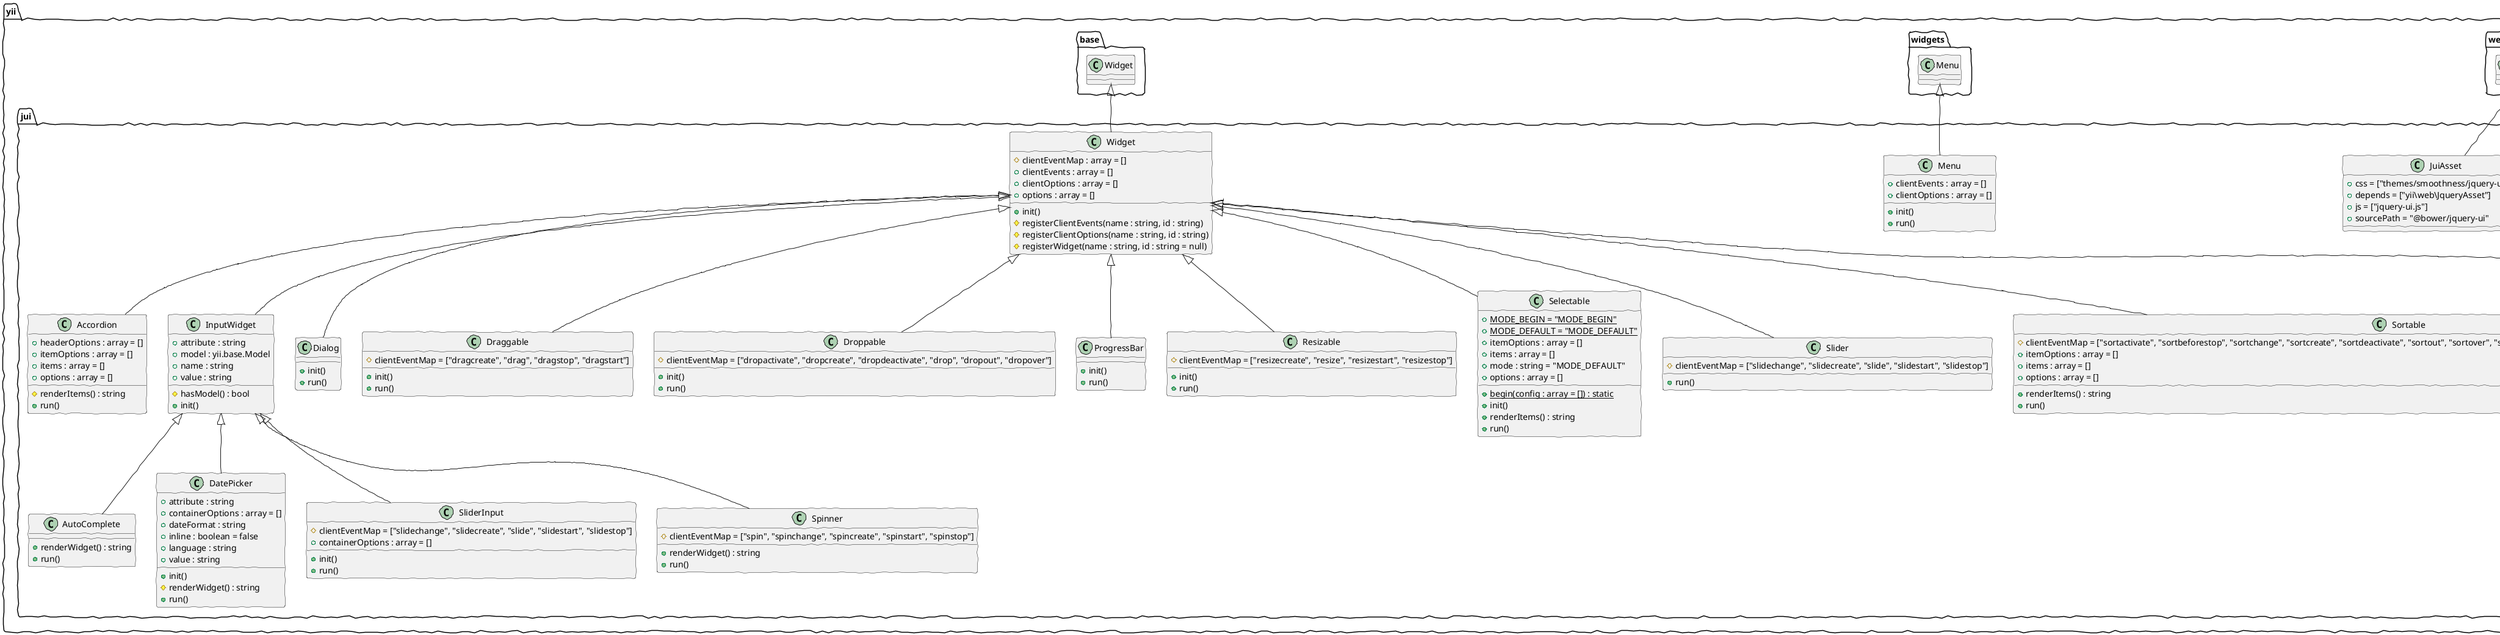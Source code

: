 @startuml
skinparam handwritten true
class yii.jui.Accordion {
    +headerOptions : array = []
    +itemOptions : array = []
    +items : array = []
    +options : array = []
    #renderItems() : string
    +run()
}
class yii.jui.Accordion extends yii.jui.Widget
class yii.jui.AutoComplete {
    +renderWidget() : string
    +run()
}
class yii.jui.AutoComplete extends yii.jui.InputWidget
class yii.jui.DatePicker {
    +attribute : string
    +containerOptions : array = []
    +dateFormat : string
    +inline : boolean = false
    +language : string
    +value : string
    +init()
    #renderWidget() : string
    +run()
}
class yii.jui.DatePicker extends yii.jui.InputWidget
class yii.jui.DatePickerLanguageAsset {
    +autoGenerate : boolean = true
    +depends = ["yii\jui\JuiAsset"]
    +language : string
    +sourcePath = "@bower/jquery-ui"
    +registerAssetFiles(view)
}
class yii.jui.DatePickerLanguageAsset extends yii.web.AssetBundle
class yii.jui.Dialog {
    +init()
    +run()
}
class yii.jui.Dialog extends yii.jui.Widget
class yii.jui.Draggable {
    #clientEventMap = ["dragcreate", "drag", "dragstop", "dragstart"]
    +init()
    +run()
}
class yii.jui.Draggable extends yii.jui.Widget
class yii.jui.Droppable {
    #clientEventMap = ["dropactivate", "dropcreate", "dropdeactivate", "drop", "dropout", "dropover"]
    +init()
    +run()
}
class yii.jui.Droppable extends yii.jui.Widget
class yii.jui.InputWidget {
    +attribute : string
    +model : yii.base.Model
    +name : string
    +value : string
    #hasModel() : bool
    +init()
}
class yii.jui.InputWidget extends yii.jui.Widget
class yii.jui.JuiAsset {
    +css = ["themes/smoothness/jquery-ui.css"]
    +depends = ["yii\web\JqueryAsset"]
    +js = ["jquery-ui.js"]
    +sourcePath = "@bower/jquery-ui"
}
class yii.jui.JuiAsset extends yii.web.AssetBundle
class yii.jui.Menu {
    +clientEvents : array = []
    +clientOptions : array = []
    +init()
    +run()
}
class yii.jui.Menu extends yii.widgets.Menu
class yii.jui.ProgressBar {
    +init()
    +run()
}
class yii.jui.ProgressBar extends yii.jui.Widget
class yii.jui.Resizable {
    #clientEventMap = ["resizecreate", "resize", "resizestart", "resizestop"]
    +init()
    +run()
}
class yii.jui.Resizable extends yii.jui.Widget
class yii.jui.Selectable {
    +{static}MODE_BEGIN = "MODE_BEGIN"
    +{static}MODE_DEFAULT = "MODE_DEFAULT"
    +itemOptions : array = []
    +items : array = []
    +mode : string = "MODE_DEFAULT"
    +options : array = []
    +{static}begin(config : array = []) : static
    +init()
    +renderItems() : string
    +run()
}
class yii.jui.Selectable extends yii.jui.Widget
class yii.jui.Slider {
    #clientEventMap = ["slidechange", "slidecreate", "slide", "slidestart", "slidestop"]
    +run()
}
class yii.jui.Slider extends yii.jui.Widget
class yii.jui.SliderInput {
    #clientEventMap = ["slidechange", "slidecreate", "slide", "slidestart", "slidestop"]
    +containerOptions : array = []
    +init()
    +run()
}
class yii.jui.SliderInput extends yii.jui.InputWidget
class yii.jui.Sortable {
    #clientEventMap = ["sortactivate", "sortbeforestop", "sortchange", "sortcreate", "sortdeactivate", "sortout", "sortover", "sortreceive", "sortremove", "sort", "sortstart", "sortstop", "sortupdate"]
    +itemOptions : array = []
    +items : array = []
    +options : array = []
    +renderItems() : string
    +run()
}
class yii.jui.Sortable extends yii.jui.Widget
class yii.jui.Spinner {
    #clientEventMap = ["spin", "spinchange", "spincreate", "spinstart", "spinstop"]
    +renderWidget() : string
    +run()
}
class yii.jui.Spinner extends yii.jui.InputWidget
class yii.jui.Tabs {
    +encodeLabels : boolean = true
    +headerOptions : array = []
    +itemOptions : array = []
    +items : array = []
    +linkTemplate : string = "<a href="{url}">{label}</a>"
    +options : array = []
    #renderItems() : string
    +run()
}
class yii.jui.Tabs extends yii.jui.Widget
class yii.jui.Widget {
    #clientEventMap : array = []
    +clientEvents : array = []
    +clientOptions : array = []
    +options : array = []
    +init()
    #registerClientEvents(name : string, id : string)
    #registerClientOptions(name : string, id : string)
    #registerWidget(name : string, id : string = null)
}
class yii.jui.Widget extends yii.base.Widget
@enduml

